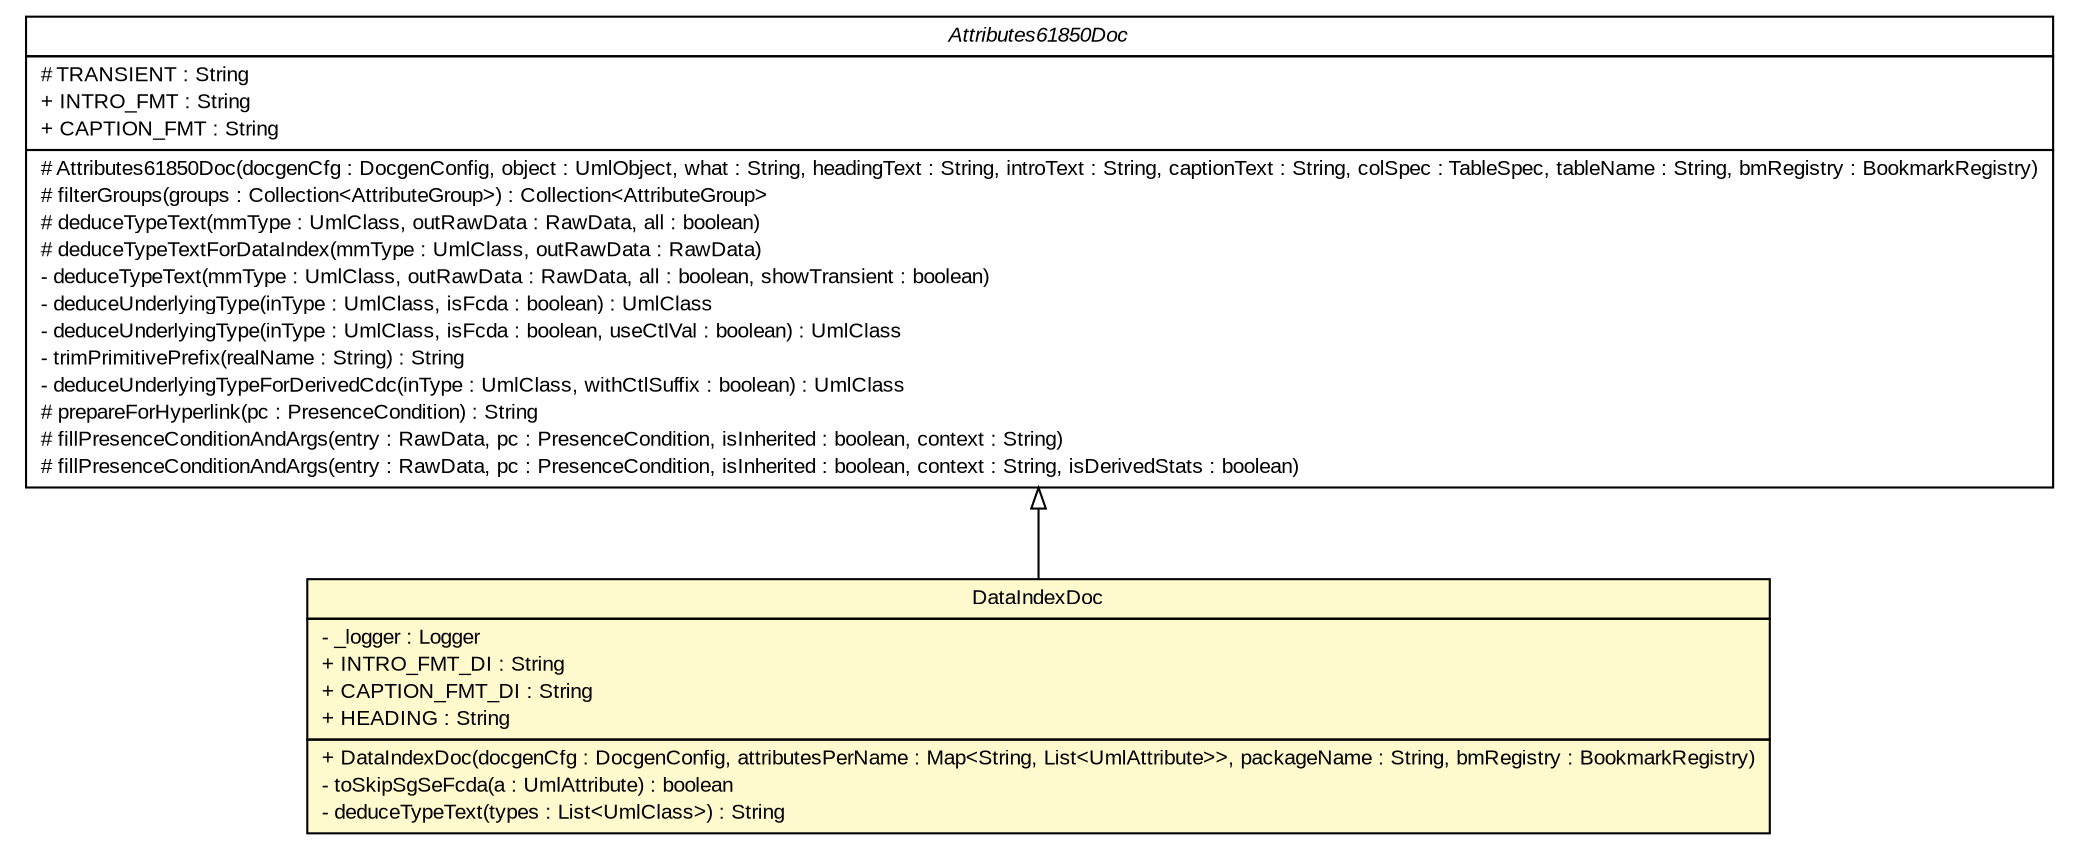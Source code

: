 #!/usr/local/bin/dot
#
# Class diagram 
# Generated by UMLGraph version R5_6_6-6-g3bdff0 (http://www.umlgraph.org/)
#

digraph G {
	edge [fontname="arial",fontsize=10,labelfontname="arial",labelfontsize=10];
	node [fontname="arial",fontsize=10,shape=plaintext];
	nodesep=0.25;
	ranksep=0.5;
	// org.tanjakostic.jcleancim.docgen.collector.impl.DataIndexDoc
	c88143 [label=<<table title="org.tanjakostic.jcleancim.docgen.collector.impl.DataIndexDoc" border="0" cellborder="1" cellspacing="0" cellpadding="2" port="p" bgcolor="lemonChiffon" href="./DataIndexDoc.html">
		<tr><td><table border="0" cellspacing="0" cellpadding="1">
<tr><td align="center" balign="center"> DataIndexDoc </td></tr>
		</table></td></tr>
		<tr><td><table border="0" cellspacing="0" cellpadding="1">
<tr><td align="left" balign="left"> - _logger : Logger </td></tr>
<tr><td align="left" balign="left"> + INTRO_FMT_DI : String </td></tr>
<tr><td align="left" balign="left"> + CAPTION_FMT_DI : String </td></tr>
<tr><td align="left" balign="left"> + HEADING : String </td></tr>
		</table></td></tr>
		<tr><td><table border="0" cellspacing="0" cellpadding="1">
<tr><td align="left" balign="left"> + DataIndexDoc(docgenCfg : DocgenConfig, attributesPerName : Map&lt;String, List&lt;UmlAttribute&gt;&gt;, packageName : String, bmRegistry : BookmarkRegistry) </td></tr>
<tr><td align="left" balign="left"> - toSkipSgSeFcda(a : UmlAttribute) : boolean </td></tr>
<tr><td align="left" balign="left"> - deduceTypeText(types : List&lt;UmlClass&gt;) : String </td></tr>
		</table></td></tr>
		</table>>, URL="./DataIndexDoc.html", fontname="arial", fontcolor="black", fontsize=10.0];
	// org.tanjakostic.jcleancim.docgen.collector.impl.Attributes61850Doc
	c88149 [label=<<table title="org.tanjakostic.jcleancim.docgen.collector.impl.Attributes61850Doc" border="0" cellborder="1" cellspacing="0" cellpadding="2" port="p" href="./Attributes61850Doc.html">
		<tr><td><table border="0" cellspacing="0" cellpadding="1">
<tr><td align="center" balign="center"><font face="Arial Italic"> Attributes61850Doc </font></td></tr>
		</table></td></tr>
		<tr><td><table border="0" cellspacing="0" cellpadding="1">
<tr><td align="left" balign="left"> # TRANSIENT : String </td></tr>
<tr><td align="left" balign="left"> + INTRO_FMT : String </td></tr>
<tr><td align="left" balign="left"> + CAPTION_FMT : String </td></tr>
		</table></td></tr>
		<tr><td><table border="0" cellspacing="0" cellpadding="1">
<tr><td align="left" balign="left"> # Attributes61850Doc(docgenCfg : DocgenConfig, object : UmlObject, what : String, headingText : String, introText : String, captionText : String, colSpec : TableSpec, tableName : String, bmRegistry : BookmarkRegistry) </td></tr>
<tr><td align="left" balign="left"> # filterGroups(groups : Collection&lt;AttributeGroup&gt;) : Collection&lt;AttributeGroup&gt; </td></tr>
<tr><td align="left" balign="left"> # deduceTypeText(mmType : UmlClass, outRawData : RawData, all : boolean) </td></tr>
<tr><td align="left" balign="left"> # deduceTypeTextForDataIndex(mmType : UmlClass, outRawData : RawData) </td></tr>
<tr><td align="left" balign="left"> - deduceTypeText(mmType : UmlClass, outRawData : RawData, all : boolean, showTransient : boolean) </td></tr>
<tr><td align="left" balign="left"> - deduceUnderlyingType(inType : UmlClass, isFcda : boolean) : UmlClass </td></tr>
<tr><td align="left" balign="left"> - deduceUnderlyingType(inType : UmlClass, isFcda : boolean, useCtlVal : boolean) : UmlClass </td></tr>
<tr><td align="left" balign="left"> - trimPrimitivePrefix(realName : String) : String </td></tr>
<tr><td align="left" balign="left"> - deduceUnderlyingTypeForDerivedCdc(inType : UmlClass, withCtlSuffix : boolean) : UmlClass </td></tr>
<tr><td align="left" balign="left"> # prepareForHyperlink(pc : PresenceCondition) : String </td></tr>
<tr><td align="left" balign="left"> # fillPresenceConditionAndArgs(entry : RawData, pc : PresenceCondition, isInherited : boolean, context : String) </td></tr>
<tr><td align="left" balign="left"> # fillPresenceConditionAndArgs(entry : RawData, pc : PresenceCondition, isInherited : boolean, context : String, isDerivedStats : boolean) </td></tr>
		</table></td></tr>
		</table>>, URL="./Attributes61850Doc.html", fontname="arial", fontcolor="black", fontsize=10.0];
	//org.tanjakostic.jcleancim.docgen.collector.impl.DataIndexDoc extends org.tanjakostic.jcleancim.docgen.collector.impl.Attributes61850Doc
	c88149:p -> c88143:p [dir=back,arrowtail=empty];
}

